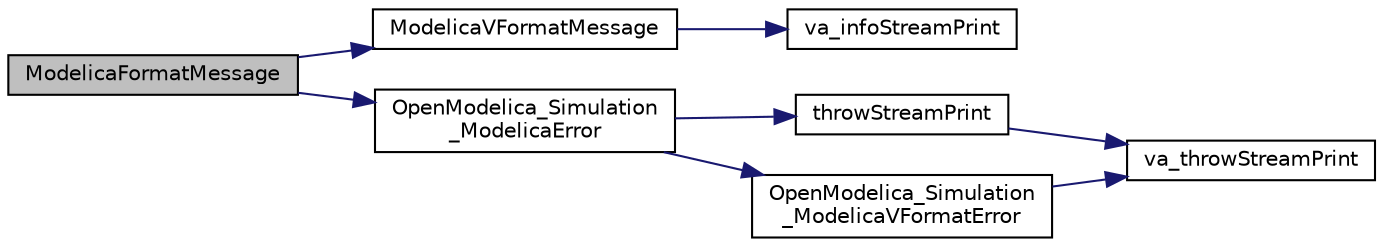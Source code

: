 digraph "ModelicaFormatMessage"
{
  edge [fontname="Helvetica",fontsize="10",labelfontname="Helvetica",labelfontsize="10"];
  node [fontname="Helvetica",fontsize="10",shape=record];
  rankdir="LR";
  Node10 [label="ModelicaFormatMessage",height=0.2,width=0.4,color="black", fillcolor="grey75", style="filled", fontcolor="black"];
  Node10 -> Node11 [color="midnightblue",fontsize="10",style="solid",fontname="Helvetica"];
  Node11 [label="ModelicaVFormatMessage",height=0.2,width=0.4,color="black", fillcolor="white", style="filled",URL="$d1/d6f/_modelica_utilities_8c.html#adb263389ac985c4d4179eb50906926aa",tooltip="Output the message under the same format control as the C-function vprintf. "];
  Node11 -> Node12 [color="midnightblue",fontsize="10",style="solid",fontname="Helvetica"];
  Node12 [label="va_infoStreamPrint",height=0.2,width=0.4,color="black", fillcolor="white", style="filled",URL="$d8/d3d/omc__error_8c.html#a603275556f08d61c818fe643d2f37b43"];
  Node10 -> Node13 [color="midnightblue",fontsize="10",style="solid",fontname="Helvetica"];
  Node13 [label="OpenModelica_Simulation\l_ModelicaError",height=0.2,width=0.4,color="black", fillcolor="white", style="filled",URL="$d1/d6f/_modelica_utilities_8c.html#a9fa2119d39ab71b8c46d073ffccdc0b6"];
  Node13 -> Node14 [color="midnightblue",fontsize="10",style="solid",fontname="Helvetica"];
  Node14 [label="throwStreamPrint",height=0.2,width=0.4,color="black", fillcolor="white", style="filled",URL="$d8/d3d/omc__error_8c.html#ace3549ed53d1ce9f60bcdfe2f941a592"];
  Node14 -> Node15 [color="midnightblue",fontsize="10",style="solid",fontname="Helvetica"];
  Node15 [label="va_throwStreamPrint",height=0.2,width=0.4,color="black", fillcolor="white", style="filled",URL="$d8/d3d/omc__error_8c.html#aa11774b25878a13bb0b79660763b3ca4"];
  Node13 -> Node16 [color="midnightblue",fontsize="10",style="solid",fontname="Helvetica"];
  Node16 [label="OpenModelica_Simulation\l_ModelicaVFormatError",height=0.2,width=0.4,color="black", fillcolor="white", style="filled",URL="$d1/d6f/_modelica_utilities_8c.html#aa7eefbe95c77cf67a59c53d3733d457b"];
  Node16 -> Node15 [color="midnightblue",fontsize="10",style="solid",fontname="Helvetica"];
}
